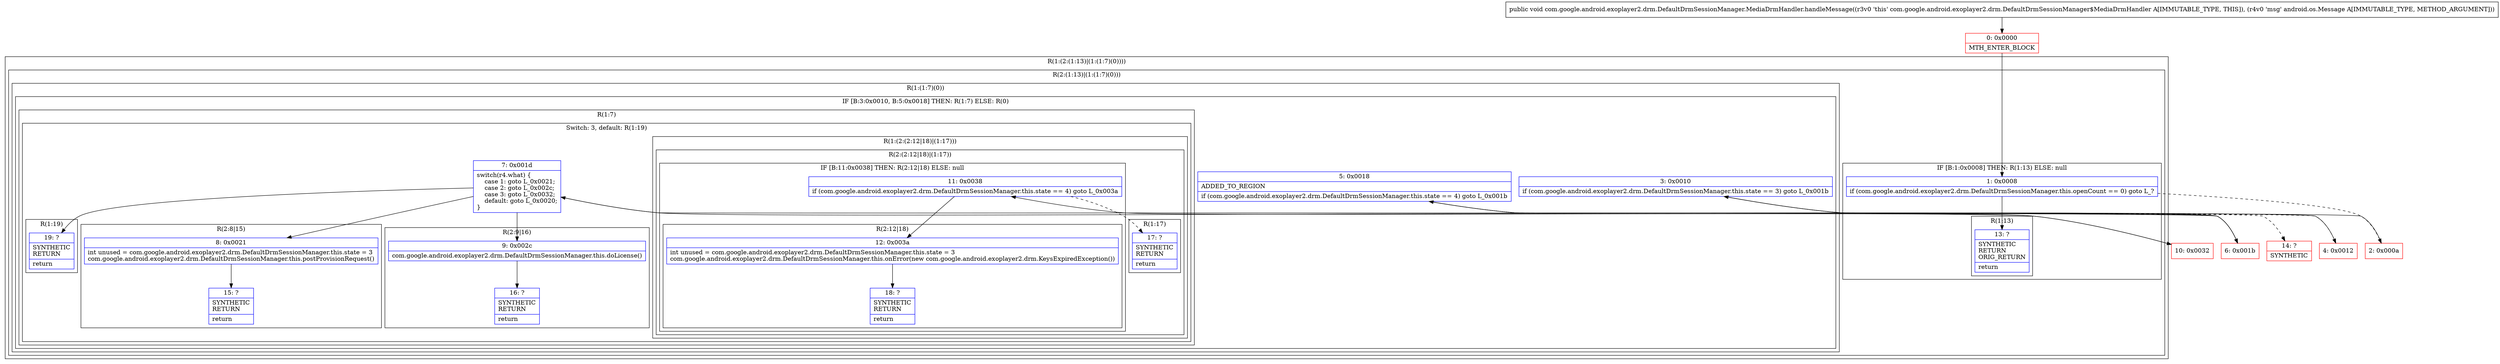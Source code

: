 digraph "CFG forcom.google.android.exoplayer2.drm.DefaultDrmSessionManager.MediaDrmHandler.handleMessage(Landroid\/os\/Message;)V" {
subgraph cluster_Region_1651146032 {
label = "R(1:(2:(1:13)|(1:(1:7)(0))))";
node [shape=record,color=blue];
subgraph cluster_Region_51103372 {
label = "R(2:(1:13)|(1:(1:7)(0)))";
node [shape=record,color=blue];
subgraph cluster_IfRegion_831446811 {
label = "IF [B:1:0x0008] THEN: R(1:13) ELSE: null";
node [shape=record,color=blue];
Node_1 [shape=record,label="{1\:\ 0x0008|if (com.google.android.exoplayer2.drm.DefaultDrmSessionManager.this.openCount == 0) goto L_?\l}"];
subgraph cluster_Region_1068623898 {
label = "R(1:13)";
node [shape=record,color=blue];
Node_13 [shape=record,label="{13\:\ ?|SYNTHETIC\lRETURN\lORIG_RETURN\l|return\l}"];
}
}
subgraph cluster_Region_235110689 {
label = "R(1:(1:7)(0))";
node [shape=record,color=blue];
subgraph cluster_IfRegion_1407257035 {
label = "IF [B:3:0x0010, B:5:0x0018] THEN: R(1:7) ELSE: R(0)";
node [shape=record,color=blue];
Node_3 [shape=record,label="{3\:\ 0x0010|if (com.google.android.exoplayer2.drm.DefaultDrmSessionManager.this.state == 3) goto L_0x001b\l}"];
Node_5 [shape=record,label="{5\:\ 0x0018|ADDED_TO_REGION\l|if (com.google.android.exoplayer2.drm.DefaultDrmSessionManager.this.state == 4) goto L_0x001b\l}"];
subgraph cluster_Region_340816555 {
label = "R(1:7)";
node [shape=record,color=blue];
subgraph cluster_SwitchRegion_613525763 {
label = "Switch: 3, default: R(1:19)";
node [shape=record,color=blue];
Node_7 [shape=record,label="{7\:\ 0x001d|switch(r4.what) \{\l    case 1: goto L_0x0021;\l    case 2: goto L_0x002c;\l    case 3: goto L_0x0032;\l    default: goto L_0x0020;\l\}\l}"];
subgraph cluster_Region_906575417 {
label = "R(2:8|15)";
node [shape=record,color=blue];
Node_8 [shape=record,label="{8\:\ 0x0021|int unused = com.google.android.exoplayer2.drm.DefaultDrmSessionManager.this.state = 3\lcom.google.android.exoplayer2.drm.DefaultDrmSessionManager.this.postProvisionRequest()\l}"];
Node_15 [shape=record,label="{15\:\ ?|SYNTHETIC\lRETURN\l|return\l}"];
}
subgraph cluster_Region_1845347938 {
label = "R(2:9|16)";
node [shape=record,color=blue];
Node_9 [shape=record,label="{9\:\ 0x002c|com.google.android.exoplayer2.drm.DefaultDrmSessionManager.this.doLicense()\l}"];
Node_16 [shape=record,label="{16\:\ ?|SYNTHETIC\lRETURN\l|return\l}"];
}
subgraph cluster_Region_2049909852 {
label = "R(1:(2:(2:12|18)|(1:17)))";
node [shape=record,color=blue];
subgraph cluster_Region_1407140779 {
label = "R(2:(2:12|18)|(1:17))";
node [shape=record,color=blue];
subgraph cluster_IfRegion_743982879 {
label = "IF [B:11:0x0038] THEN: R(2:12|18) ELSE: null";
node [shape=record,color=blue];
Node_11 [shape=record,label="{11\:\ 0x0038|if (com.google.android.exoplayer2.drm.DefaultDrmSessionManager.this.state == 4) goto L_0x003a\l}"];
subgraph cluster_Region_789928480 {
label = "R(2:12|18)";
node [shape=record,color=blue];
Node_12 [shape=record,label="{12\:\ 0x003a|int unused = com.google.android.exoplayer2.drm.DefaultDrmSessionManager.this.state = 3\lcom.google.android.exoplayer2.drm.DefaultDrmSessionManager.this.onError(new com.google.android.exoplayer2.drm.KeysExpiredException())\l}"];
Node_18 [shape=record,label="{18\:\ ?|SYNTHETIC\lRETURN\l|return\l}"];
}
}
subgraph cluster_Region_740001370 {
label = "R(1:17)";
node [shape=record,color=blue];
Node_17 [shape=record,label="{17\:\ ?|SYNTHETIC\lRETURN\l|return\l}"];
}
}
}
subgraph cluster_Region_91245161 {
label = "R(1:19)";
node [shape=record,color=blue];
Node_19 [shape=record,label="{19\:\ ?|SYNTHETIC\lRETURN\l|return\l}"];
}
}
}
subgraph cluster_Region_1811846503 {
label = "R(0)";
node [shape=record,color=blue];
}
}
}
}
}
Node_0 [shape=record,color=red,label="{0\:\ 0x0000|MTH_ENTER_BLOCK\l}"];
Node_2 [shape=record,color=red,label="{2\:\ 0x000a}"];
Node_4 [shape=record,color=red,label="{4\:\ 0x0012}"];
Node_6 [shape=record,color=red,label="{6\:\ 0x001b}"];
Node_10 [shape=record,color=red,label="{10\:\ 0x0032}"];
Node_14 [shape=record,color=red,label="{14\:\ ?|SYNTHETIC\l}"];
MethodNode[shape=record,label="{public void com.google.android.exoplayer2.drm.DefaultDrmSessionManager.MediaDrmHandler.handleMessage((r3v0 'this' com.google.android.exoplayer2.drm.DefaultDrmSessionManager$MediaDrmHandler A[IMMUTABLE_TYPE, THIS]), (r4v0 'msg' android.os.Message A[IMMUTABLE_TYPE, METHOD_ARGUMENT])) }"];
MethodNode -> Node_0;
Node_1 -> Node_2[style=dashed];
Node_1 -> Node_13;
Node_3 -> Node_4[style=dashed];
Node_3 -> Node_6;
Node_5 -> Node_6;
Node_5 -> Node_14[style=dashed];
Node_7 -> Node_8;
Node_7 -> Node_9;
Node_7 -> Node_10;
Node_7 -> Node_19;
Node_8 -> Node_15;
Node_9 -> Node_16;
Node_11 -> Node_12;
Node_11 -> Node_17[style=dashed];
Node_12 -> Node_18;
Node_0 -> Node_1;
Node_2 -> Node_3;
Node_4 -> Node_5;
Node_6 -> Node_7;
Node_10 -> Node_11;
}

